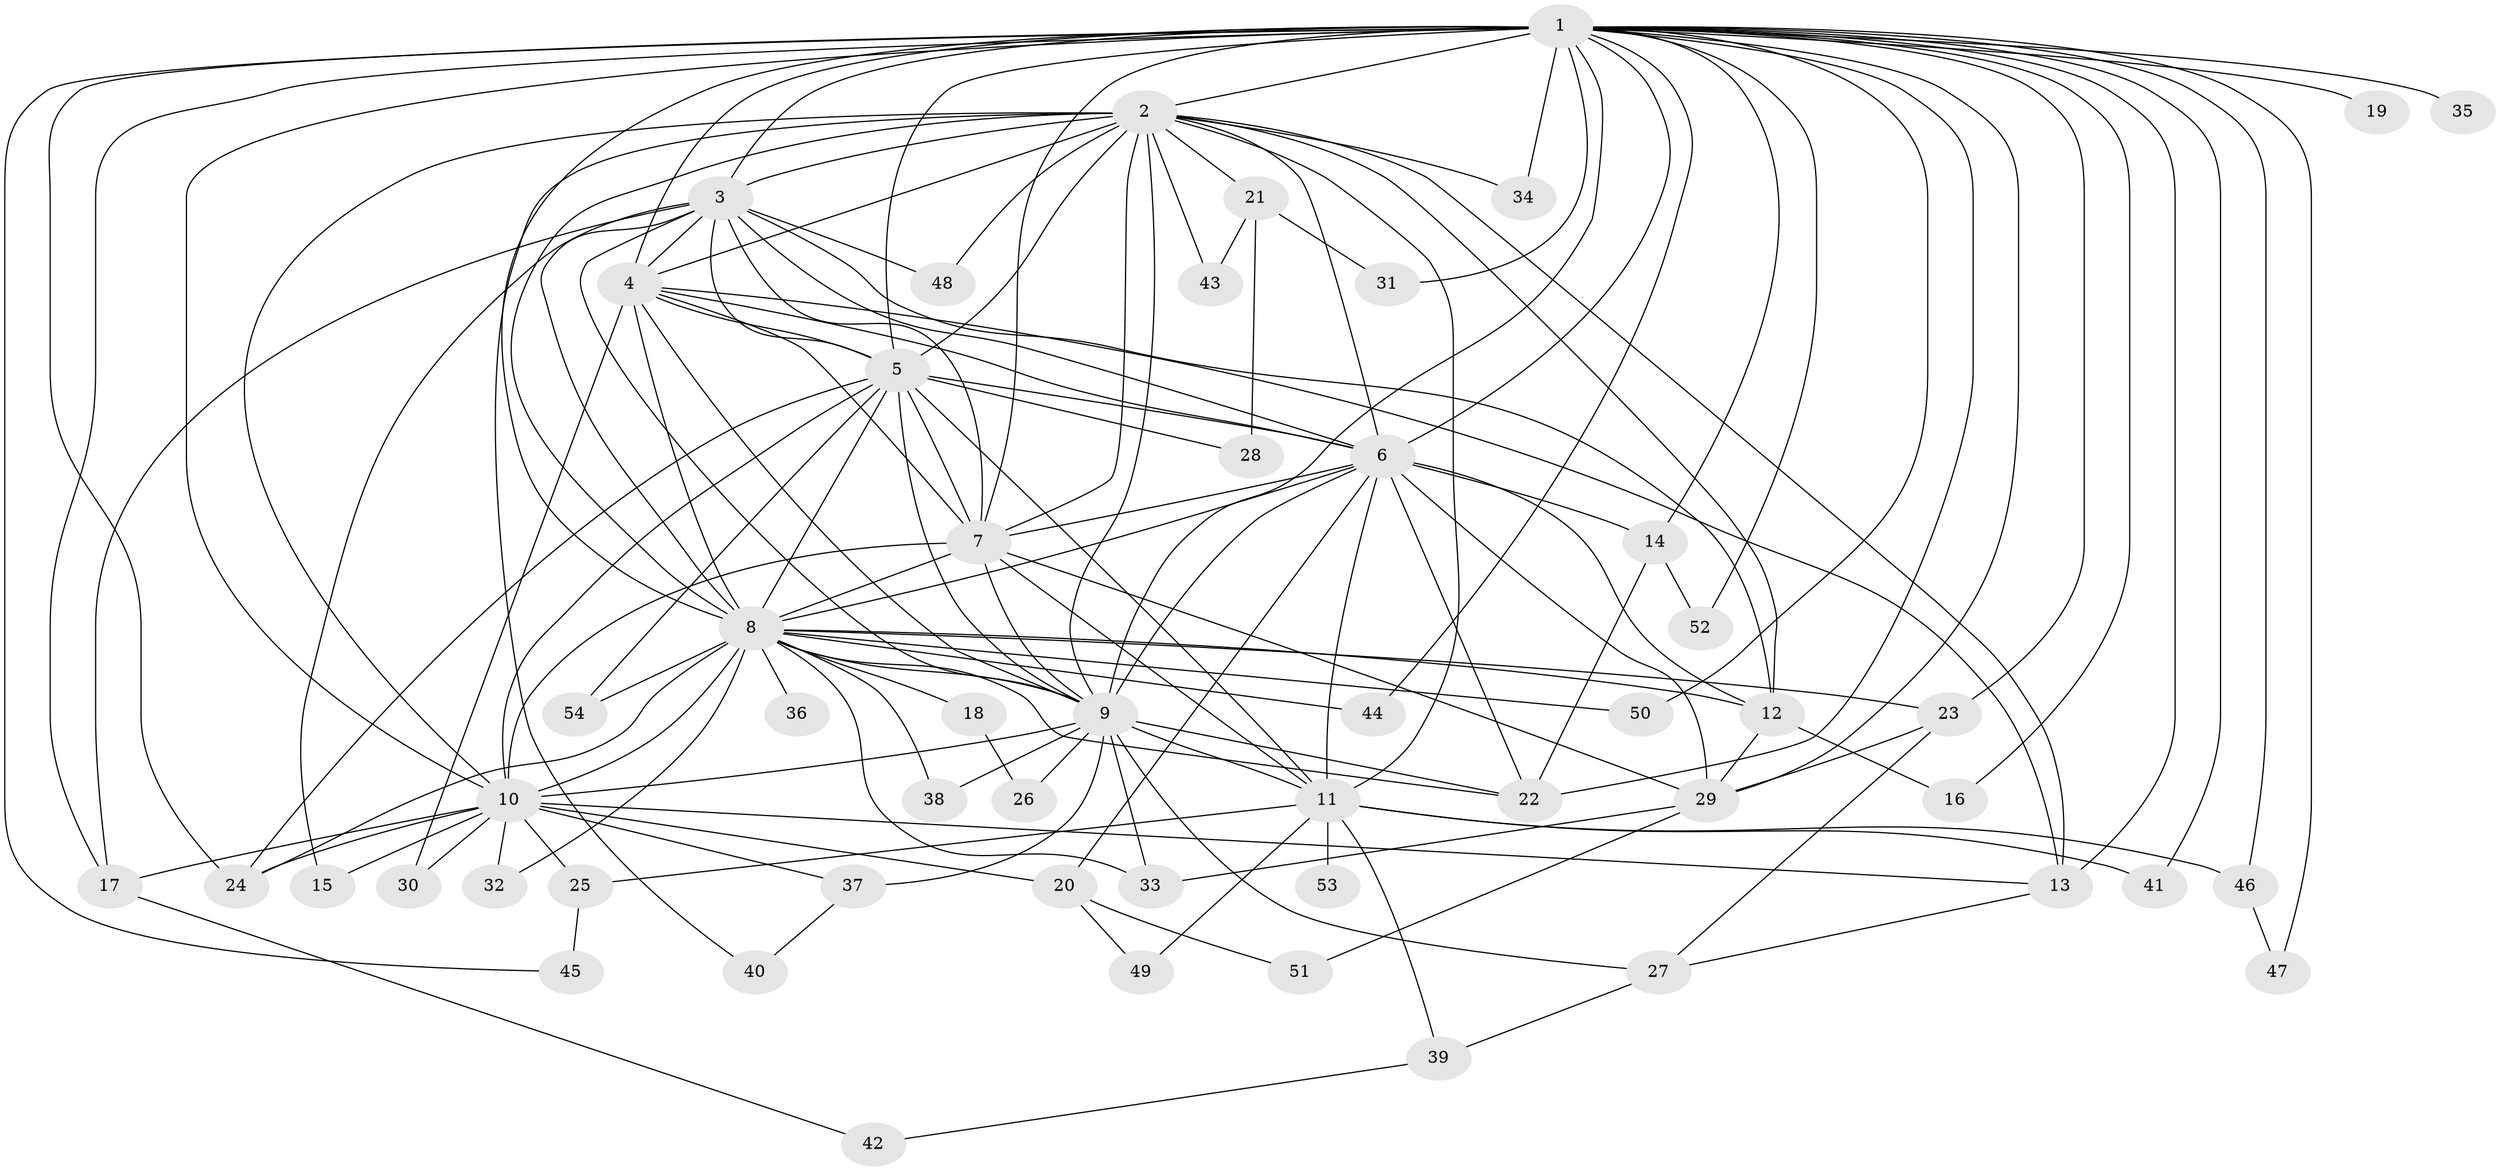 // original degree distribution, {31: 0.009345794392523364, 22: 0.018691588785046728, 16: 0.009345794392523364, 12: 0.009345794392523364, 17: 0.009345794392523364, 32: 0.009345794392523364, 30: 0.009345794392523364, 18: 0.009345794392523364, 11: 0.009345794392523364, 3: 0.22429906542056074, 2: 0.5233644859813084, 4: 0.09345794392523364, 9: 0.009345794392523364, 6: 0.037383177570093455, 5: 0.018691588785046728}
// Generated by graph-tools (version 1.1) at 2025/34/03/09/25 02:34:40]
// undirected, 54 vertices, 142 edges
graph export_dot {
graph [start="1"]
  node [color=gray90,style=filled];
  1;
  2;
  3;
  4;
  5;
  6;
  7;
  8;
  9;
  10;
  11;
  12;
  13;
  14;
  15;
  16;
  17;
  18;
  19;
  20;
  21;
  22;
  23;
  24;
  25;
  26;
  27;
  28;
  29;
  30;
  31;
  32;
  33;
  34;
  35;
  36;
  37;
  38;
  39;
  40;
  41;
  42;
  43;
  44;
  45;
  46;
  47;
  48;
  49;
  50;
  51;
  52;
  53;
  54;
  1 -- 2 [weight=2.0];
  1 -- 3 [weight=3.0];
  1 -- 4 [weight=2.0];
  1 -- 5 [weight=3.0];
  1 -- 6 [weight=2.0];
  1 -- 7 [weight=3.0];
  1 -- 8 [weight=2.0];
  1 -- 9 [weight=3.0];
  1 -- 10 [weight=3.0];
  1 -- 13 [weight=1.0];
  1 -- 14 [weight=2.0];
  1 -- 16 [weight=1.0];
  1 -- 17 [weight=1.0];
  1 -- 19 [weight=1.0];
  1 -- 22 [weight=1.0];
  1 -- 23 [weight=1.0];
  1 -- 24 [weight=1.0];
  1 -- 29 [weight=1.0];
  1 -- 31 [weight=1.0];
  1 -- 34 [weight=1.0];
  1 -- 35 [weight=2.0];
  1 -- 41 [weight=1.0];
  1 -- 44 [weight=1.0];
  1 -- 45 [weight=1.0];
  1 -- 46 [weight=1.0];
  1 -- 47 [weight=1.0];
  1 -- 50 [weight=1.0];
  1 -- 52 [weight=1.0];
  2 -- 3 [weight=3.0];
  2 -- 4 [weight=1.0];
  2 -- 5 [weight=1.0];
  2 -- 6 [weight=1.0];
  2 -- 7 [weight=1.0];
  2 -- 8 [weight=1.0];
  2 -- 9 [weight=2.0];
  2 -- 10 [weight=1.0];
  2 -- 11 [weight=1.0];
  2 -- 12 [weight=1.0];
  2 -- 13 [weight=1.0];
  2 -- 21 [weight=1.0];
  2 -- 34 [weight=1.0];
  2 -- 40 [weight=1.0];
  2 -- 43 [weight=1.0];
  2 -- 48 [weight=1.0];
  3 -- 4 [weight=1.0];
  3 -- 5 [weight=1.0];
  3 -- 6 [weight=1.0];
  3 -- 7 [weight=1.0];
  3 -- 8 [weight=1.0];
  3 -- 9 [weight=2.0];
  3 -- 12 [weight=1.0];
  3 -- 15 [weight=1.0];
  3 -- 17 [weight=1.0];
  3 -- 48 [weight=1.0];
  4 -- 5 [weight=2.0];
  4 -- 6 [weight=1.0];
  4 -- 7 [weight=1.0];
  4 -- 8 [weight=1.0];
  4 -- 9 [weight=1.0];
  4 -- 13 [weight=1.0];
  4 -- 30 [weight=1.0];
  5 -- 6 [weight=1.0];
  5 -- 7 [weight=1.0];
  5 -- 8 [weight=1.0];
  5 -- 9 [weight=3.0];
  5 -- 10 [weight=1.0];
  5 -- 11 [weight=1.0];
  5 -- 24 [weight=1.0];
  5 -- 28 [weight=1.0];
  5 -- 54 [weight=1.0];
  6 -- 7 [weight=1.0];
  6 -- 8 [weight=1.0];
  6 -- 9 [weight=14.0];
  6 -- 11 [weight=1.0];
  6 -- 12 [weight=1.0];
  6 -- 14 [weight=2.0];
  6 -- 20 [weight=2.0];
  6 -- 22 [weight=1.0];
  6 -- 29 [weight=1.0];
  7 -- 8 [weight=2.0];
  7 -- 9 [weight=1.0];
  7 -- 10 [weight=9.0];
  7 -- 11 [weight=1.0];
  7 -- 29 [weight=1.0];
  8 -- 9 [weight=4.0];
  8 -- 10 [weight=1.0];
  8 -- 12 [weight=1.0];
  8 -- 18 [weight=1.0];
  8 -- 22 [weight=1.0];
  8 -- 23 [weight=1.0];
  8 -- 24 [weight=1.0];
  8 -- 32 [weight=1.0];
  8 -- 33 [weight=1.0];
  8 -- 36 [weight=1.0];
  8 -- 38 [weight=1.0];
  8 -- 44 [weight=1.0];
  8 -- 50 [weight=1.0];
  8 -- 54 [weight=1.0];
  9 -- 10 [weight=1.0];
  9 -- 11 [weight=1.0];
  9 -- 22 [weight=1.0];
  9 -- 26 [weight=1.0];
  9 -- 27 [weight=1.0];
  9 -- 33 [weight=1.0];
  9 -- 37 [weight=2.0];
  9 -- 38 [weight=1.0];
  10 -- 13 [weight=1.0];
  10 -- 15 [weight=1.0];
  10 -- 17 [weight=1.0];
  10 -- 20 [weight=1.0];
  10 -- 24 [weight=1.0];
  10 -- 25 [weight=2.0];
  10 -- 30 [weight=1.0];
  10 -- 32 [weight=1.0];
  10 -- 37 [weight=1.0];
  11 -- 25 [weight=2.0];
  11 -- 39 [weight=1.0];
  11 -- 41 [weight=1.0];
  11 -- 46 [weight=1.0];
  11 -- 49 [weight=1.0];
  11 -- 53 [weight=2.0];
  12 -- 16 [weight=1.0];
  12 -- 29 [weight=1.0];
  13 -- 27 [weight=1.0];
  14 -- 22 [weight=1.0];
  14 -- 52 [weight=1.0];
  17 -- 42 [weight=1.0];
  18 -- 26 [weight=1.0];
  20 -- 49 [weight=1.0];
  20 -- 51 [weight=1.0];
  21 -- 28 [weight=1.0];
  21 -- 31 [weight=1.0];
  21 -- 43 [weight=1.0];
  23 -- 27 [weight=1.0];
  23 -- 29 [weight=1.0];
  25 -- 45 [weight=1.0];
  27 -- 39 [weight=1.0];
  29 -- 33 [weight=1.0];
  29 -- 51 [weight=1.0];
  37 -- 40 [weight=1.0];
  39 -- 42 [weight=1.0];
  46 -- 47 [weight=1.0];
}
